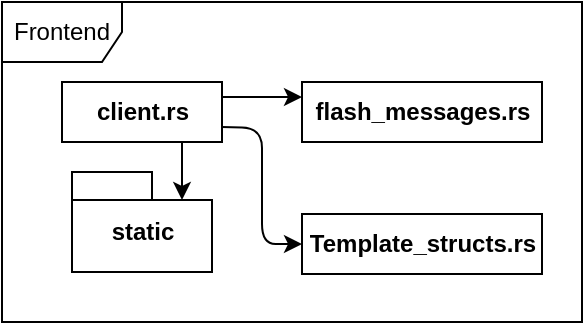 <mxfile>
    <diagram id="oe6QRN67h3yPmqrfsDQh" name="Page-1">
        <mxGraphModel dx="486" dy="353" grid="1" gridSize="10" guides="1" tooltips="1" connect="1" arrows="1" fold="1" page="1" pageScale="1" pageWidth="827" pageHeight="1169" math="0" shadow="0">
            <root>
                <mxCell id="0"/>
                <mxCell id="1" parent="0"/>
                <mxCell id="2" value="Frontend" style="shape=umlFrame;whiteSpace=wrap;html=1;" parent="1" vertex="1">
                    <mxGeometry x="80" y="80" width="290" height="160" as="geometry"/>
                </mxCell>
                <mxCell id="14" style="edgeStyle=none;html=1;exitX=0;exitY=0;exitDx=55;exitDy=14;exitPerimeter=0;startArrow=classic;startFill=1;endArrow=none;endFill=0;entryX=0.75;entryY=1;entryDx=0;entryDy=0;" edge="1" parent="1" source="3" target="15">
                    <mxGeometry relative="1" as="geometry">
                        <mxPoint x="212.5" y="170" as="targetPoint"/>
                    </mxGeometry>
                </mxCell>
                <mxCell id="3" value="static" style="shape=folder;fontStyle=1;spacingTop=10;tabWidth=40;tabHeight=14;tabPosition=left;html=1;" vertex="1" parent="1">
                    <mxGeometry x="115" y="165" width="70" height="50" as="geometry"/>
                </mxCell>
                <mxCell id="15" value="&lt;span style=&quot;font-weight: 700;&quot;&gt;client.rs&lt;/span&gt;" style="html=1;" vertex="1" parent="1">
                    <mxGeometry x="110" y="120" width="80" height="30" as="geometry"/>
                </mxCell>
                <mxCell id="19" style="edgeStyle=none;html=1;exitX=0;exitY=0.5;exitDx=0;exitDy=0;entryX=1;entryY=0.75;entryDx=0;entryDy=0;startArrow=classic;startFill=1;endArrow=none;endFill=0;" edge="1" parent="1" source="16" target="15">
                    <mxGeometry relative="1" as="geometry">
                        <Array as="points">
                            <mxPoint x="210" y="201"/>
                            <mxPoint x="210" y="143"/>
                        </Array>
                    </mxGeometry>
                </mxCell>
                <mxCell id="16" value="&lt;span style=&quot;font-weight: 700;&quot;&gt;Template_structs.rs&lt;/span&gt;" style="html=1;" vertex="1" parent="1">
                    <mxGeometry x="230" y="186" width="120" height="30" as="geometry"/>
                </mxCell>
                <mxCell id="20" style="edgeStyle=none;html=1;exitX=0;exitY=0.25;exitDx=0;exitDy=0;entryX=1;entryY=0.25;entryDx=0;entryDy=0;startArrow=classic;startFill=1;endArrow=none;endFill=0;" edge="1" parent="1" source="17" target="15">
                    <mxGeometry relative="1" as="geometry"/>
                </mxCell>
                <mxCell id="17" value="&lt;span style=&quot;font-weight: 700;&quot;&gt;flash_messages.rs&lt;/span&gt;" style="html=1;" vertex="1" parent="1">
                    <mxGeometry x="230" y="120" width="120" height="30" as="geometry"/>
                </mxCell>
            </root>
        </mxGraphModel>
    </diagram>
</mxfile>